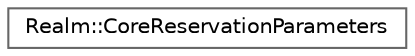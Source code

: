 digraph "Graphical Class Hierarchy"
{
 // LATEX_PDF_SIZE
  bgcolor="transparent";
  edge [fontname=Helvetica,fontsize=10,labelfontname=Helvetica,labelfontsize=10];
  node [fontname=Helvetica,fontsize=10,shape=box,height=0.2,width=0.4];
  rankdir="LR";
  Node0 [id="Node000000",label="Realm::CoreReservationParameters",height=0.2,width=0.4,color="grey40", fillcolor="white", style="filled",URL="$classRealm_1_1CoreReservationParameters.html",tooltip=" "];
}
